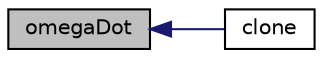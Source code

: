 digraph "omegaDot"
{
  bgcolor="transparent";
  edge [fontname="Helvetica",fontsize="10",labelfontname="Helvetica",labelfontsize="10"];
  node [fontname="Helvetica",fontsize="10",shape=record];
  rankdir="LR";
  Node31 [label="omegaDot",height=0.2,width=0.4,color="black", fillcolor="grey75", style="filled", fontcolor="black"];
  Node31 -> Node32 [dir="back",color="midnightblue",fontsize="10",style="solid",fontname="Helvetica"];
  Node32 [label="clone",height=0.2,width=0.4,color="black",URL="$a25277.html#ac7eaa8b220cc46ce90a03b7fc312138e",tooltip="Construct and return a clone. "];
}
